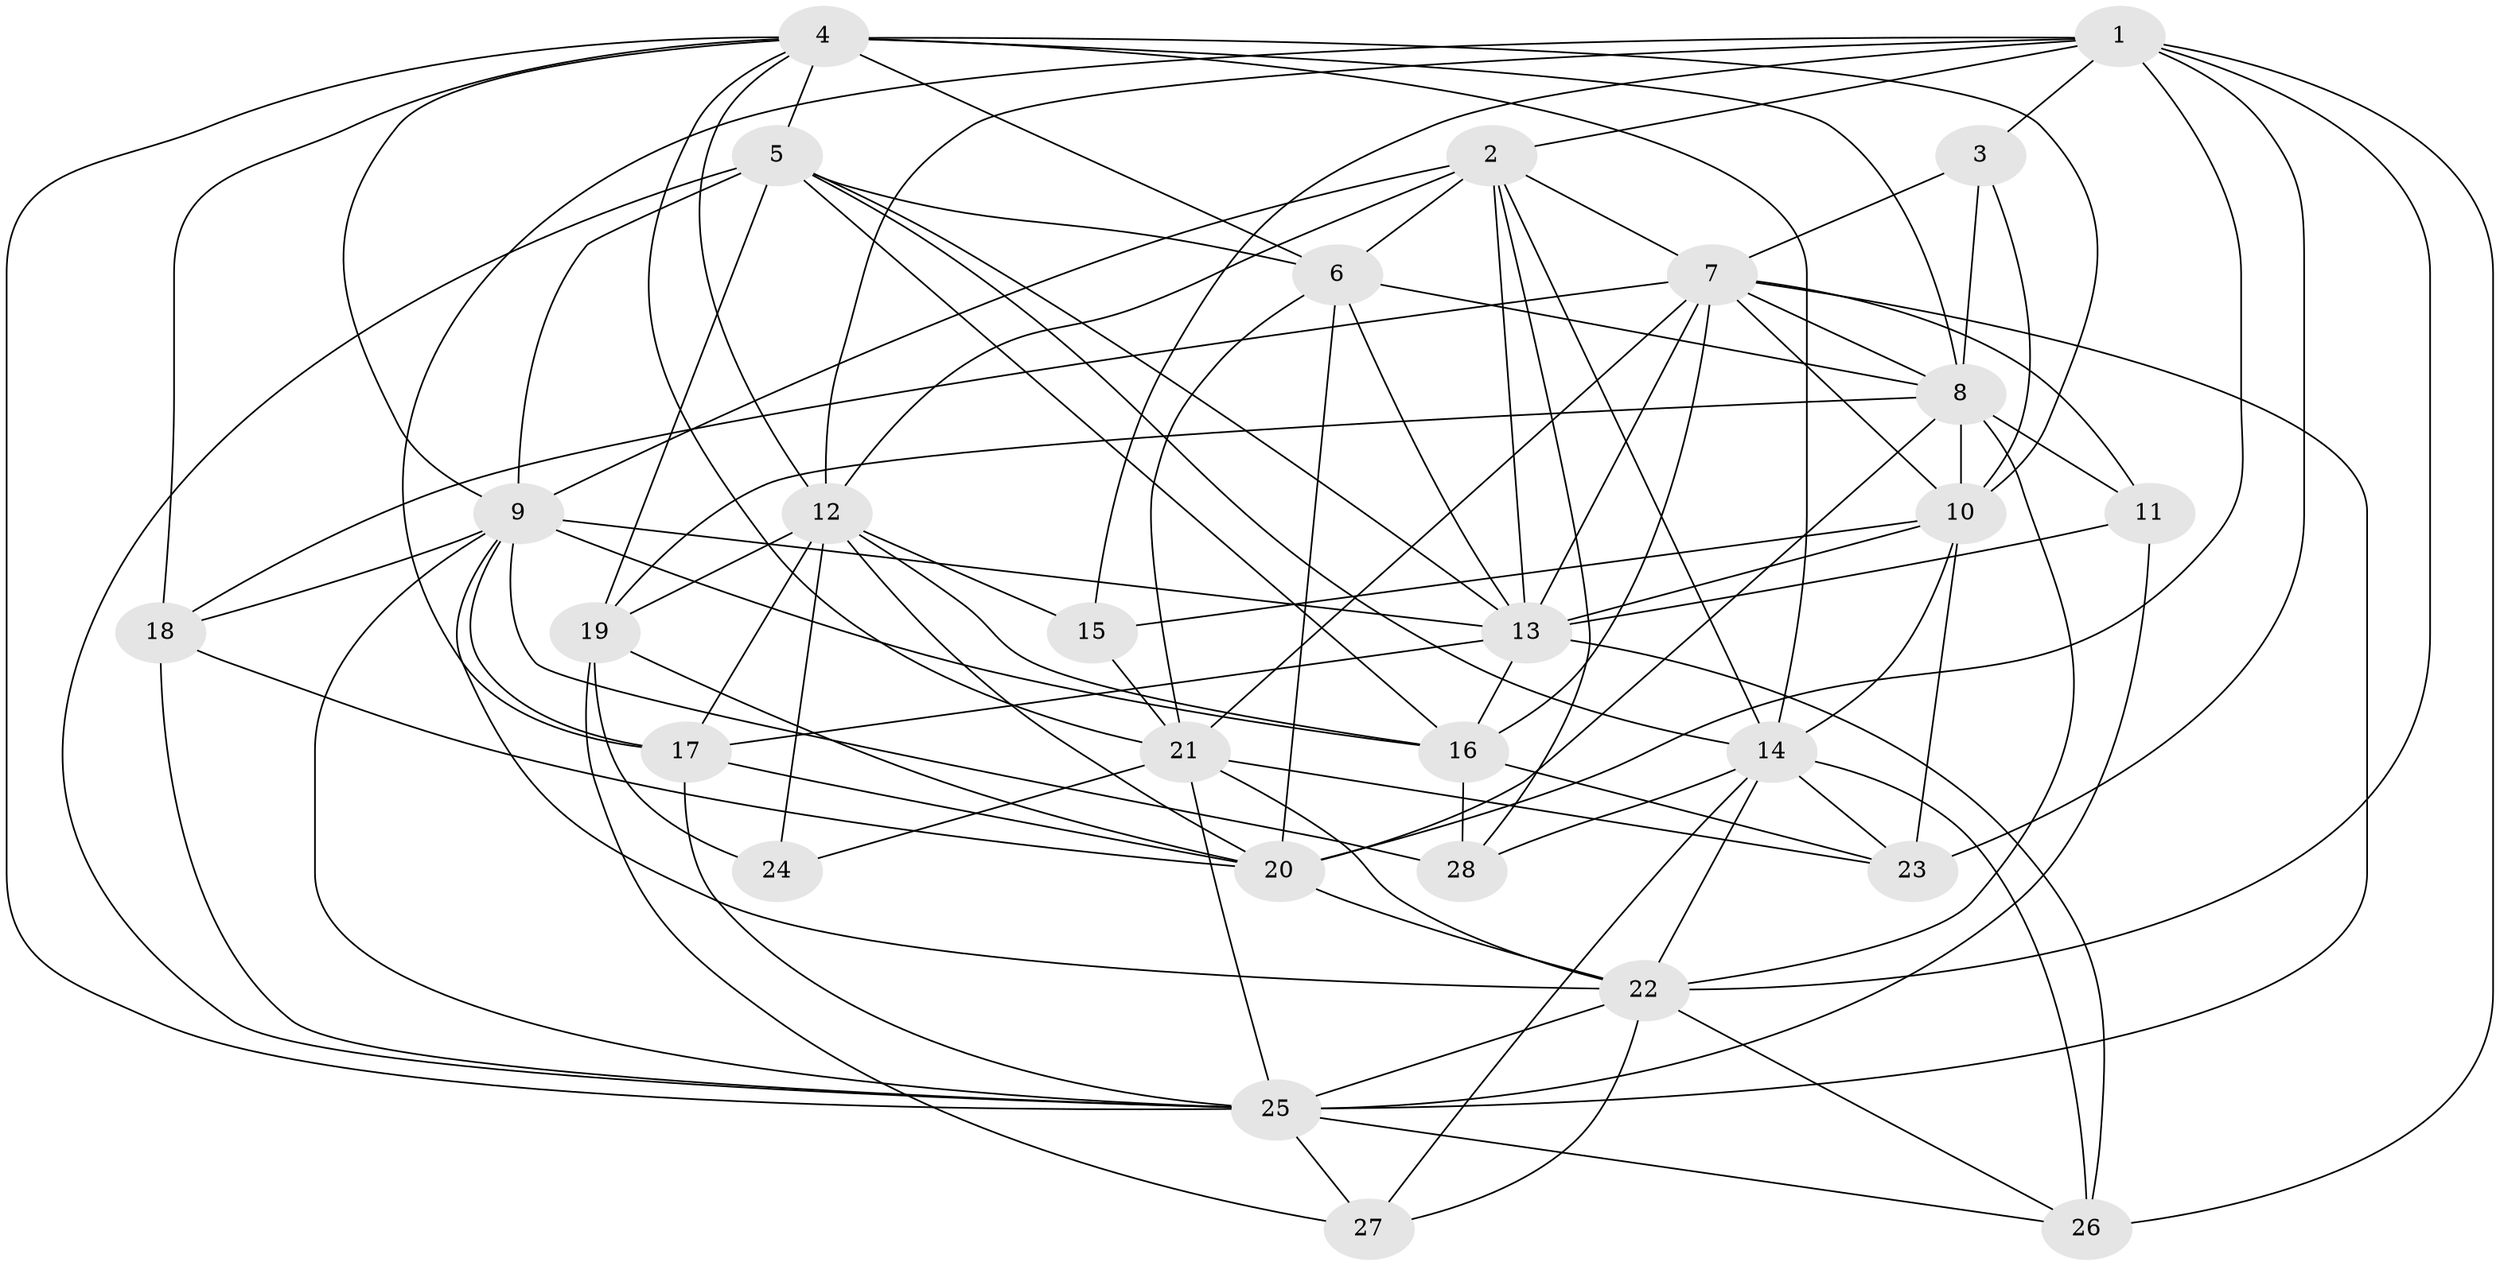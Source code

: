 // original degree distribution, {4: 1.0}
// Generated by graph-tools (version 1.1) at 2025/53/03/04/25 22:53:47]
// undirected, 28 vertices, 100 edges
graph export_dot {
  node [color=gray90,style=filled];
  1;
  2;
  3;
  4;
  5;
  6;
  7;
  8;
  9;
  10;
  11;
  12;
  13;
  14;
  15;
  16;
  17;
  18;
  19;
  20;
  21;
  22;
  23;
  24;
  25;
  26;
  27;
  28;
  1 -- 2 [weight=1.0];
  1 -- 3 [weight=1.0];
  1 -- 12 [weight=1.0];
  1 -- 15 [weight=1.0];
  1 -- 17 [weight=1.0];
  1 -- 20 [weight=1.0];
  1 -- 22 [weight=1.0];
  1 -- 23 [weight=2.0];
  1 -- 26 [weight=1.0];
  2 -- 6 [weight=1.0];
  2 -- 7 [weight=1.0];
  2 -- 9 [weight=1.0];
  2 -- 12 [weight=1.0];
  2 -- 13 [weight=2.0];
  2 -- 14 [weight=2.0];
  2 -- 28 [weight=1.0];
  3 -- 7 [weight=1.0];
  3 -- 8 [weight=1.0];
  3 -- 10 [weight=1.0];
  4 -- 5 [weight=1.0];
  4 -- 6 [weight=2.0];
  4 -- 8 [weight=2.0];
  4 -- 9 [weight=1.0];
  4 -- 10 [weight=1.0];
  4 -- 12 [weight=1.0];
  4 -- 14 [weight=1.0];
  4 -- 18 [weight=1.0];
  4 -- 21 [weight=1.0];
  4 -- 25 [weight=1.0];
  5 -- 6 [weight=1.0];
  5 -- 9 [weight=1.0];
  5 -- 13 [weight=1.0];
  5 -- 14 [weight=1.0];
  5 -- 16 [weight=2.0];
  5 -- 19 [weight=2.0];
  5 -- 25 [weight=1.0];
  6 -- 8 [weight=1.0];
  6 -- 13 [weight=1.0];
  6 -- 20 [weight=1.0];
  6 -- 21 [weight=1.0];
  7 -- 8 [weight=1.0];
  7 -- 10 [weight=1.0];
  7 -- 11 [weight=1.0];
  7 -- 13 [weight=2.0];
  7 -- 16 [weight=1.0];
  7 -- 18 [weight=2.0];
  7 -- 21 [weight=1.0];
  7 -- 25 [weight=1.0];
  8 -- 10 [weight=1.0];
  8 -- 11 [weight=1.0];
  8 -- 19 [weight=1.0];
  8 -- 20 [weight=1.0];
  8 -- 22 [weight=1.0];
  9 -- 13 [weight=1.0];
  9 -- 16 [weight=1.0];
  9 -- 17 [weight=1.0];
  9 -- 18 [weight=1.0];
  9 -- 22 [weight=1.0];
  9 -- 25 [weight=1.0];
  9 -- 28 [weight=1.0];
  10 -- 13 [weight=1.0];
  10 -- 14 [weight=1.0];
  10 -- 15 [weight=1.0];
  10 -- 23 [weight=1.0];
  11 -- 13 [weight=1.0];
  11 -- 25 [weight=1.0];
  12 -- 15 [weight=1.0];
  12 -- 16 [weight=1.0];
  12 -- 17 [weight=2.0];
  12 -- 19 [weight=1.0];
  12 -- 20 [weight=1.0];
  12 -- 24 [weight=1.0];
  13 -- 16 [weight=1.0];
  13 -- 17 [weight=1.0];
  13 -- 26 [weight=1.0];
  14 -- 22 [weight=1.0];
  14 -- 23 [weight=1.0];
  14 -- 26 [weight=1.0];
  14 -- 27 [weight=1.0];
  14 -- 28 [weight=1.0];
  15 -- 21 [weight=1.0];
  16 -- 23 [weight=1.0];
  16 -- 28 [weight=1.0];
  17 -- 20 [weight=2.0];
  17 -- 25 [weight=1.0];
  18 -- 20 [weight=1.0];
  18 -- 25 [weight=1.0];
  19 -- 20 [weight=1.0];
  19 -- 24 [weight=2.0];
  19 -- 27 [weight=1.0];
  20 -- 22 [weight=2.0];
  21 -- 22 [weight=1.0];
  21 -- 23 [weight=1.0];
  21 -- 24 [weight=1.0];
  21 -- 25 [weight=1.0];
  22 -- 25 [weight=1.0];
  22 -- 26 [weight=1.0];
  22 -- 27 [weight=1.0];
  25 -- 26 [weight=2.0];
  25 -- 27 [weight=1.0];
}
